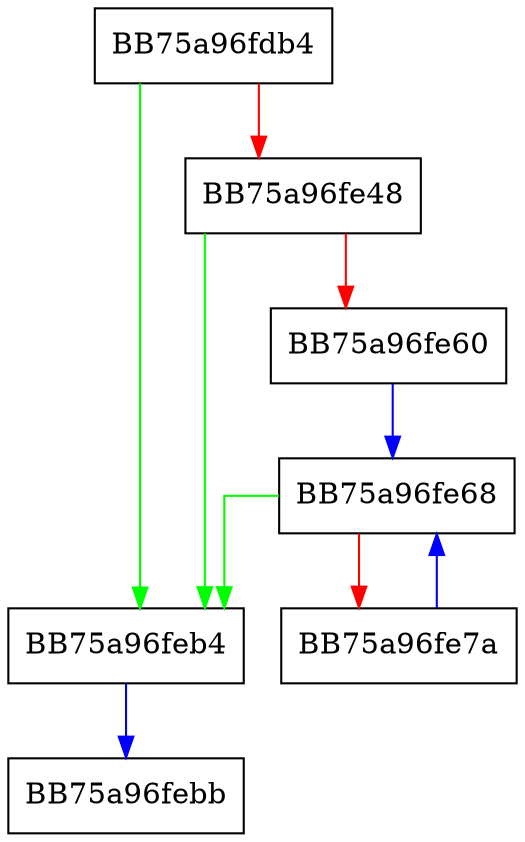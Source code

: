 digraph _parse_list {
  node [shape="box"];
  graph [splines=ortho];
  BB75a96fdb4 -> BB75a96feb4 [color="green"];
  BB75a96fdb4 -> BB75a96fe48 [color="red"];
  BB75a96fe48 -> BB75a96feb4 [color="green"];
  BB75a96fe48 -> BB75a96fe60 [color="red"];
  BB75a96fe60 -> BB75a96fe68 [color="blue"];
  BB75a96fe68 -> BB75a96feb4 [color="green"];
  BB75a96fe68 -> BB75a96fe7a [color="red"];
  BB75a96fe7a -> BB75a96fe68 [color="blue"];
  BB75a96feb4 -> BB75a96febb [color="blue"];
}